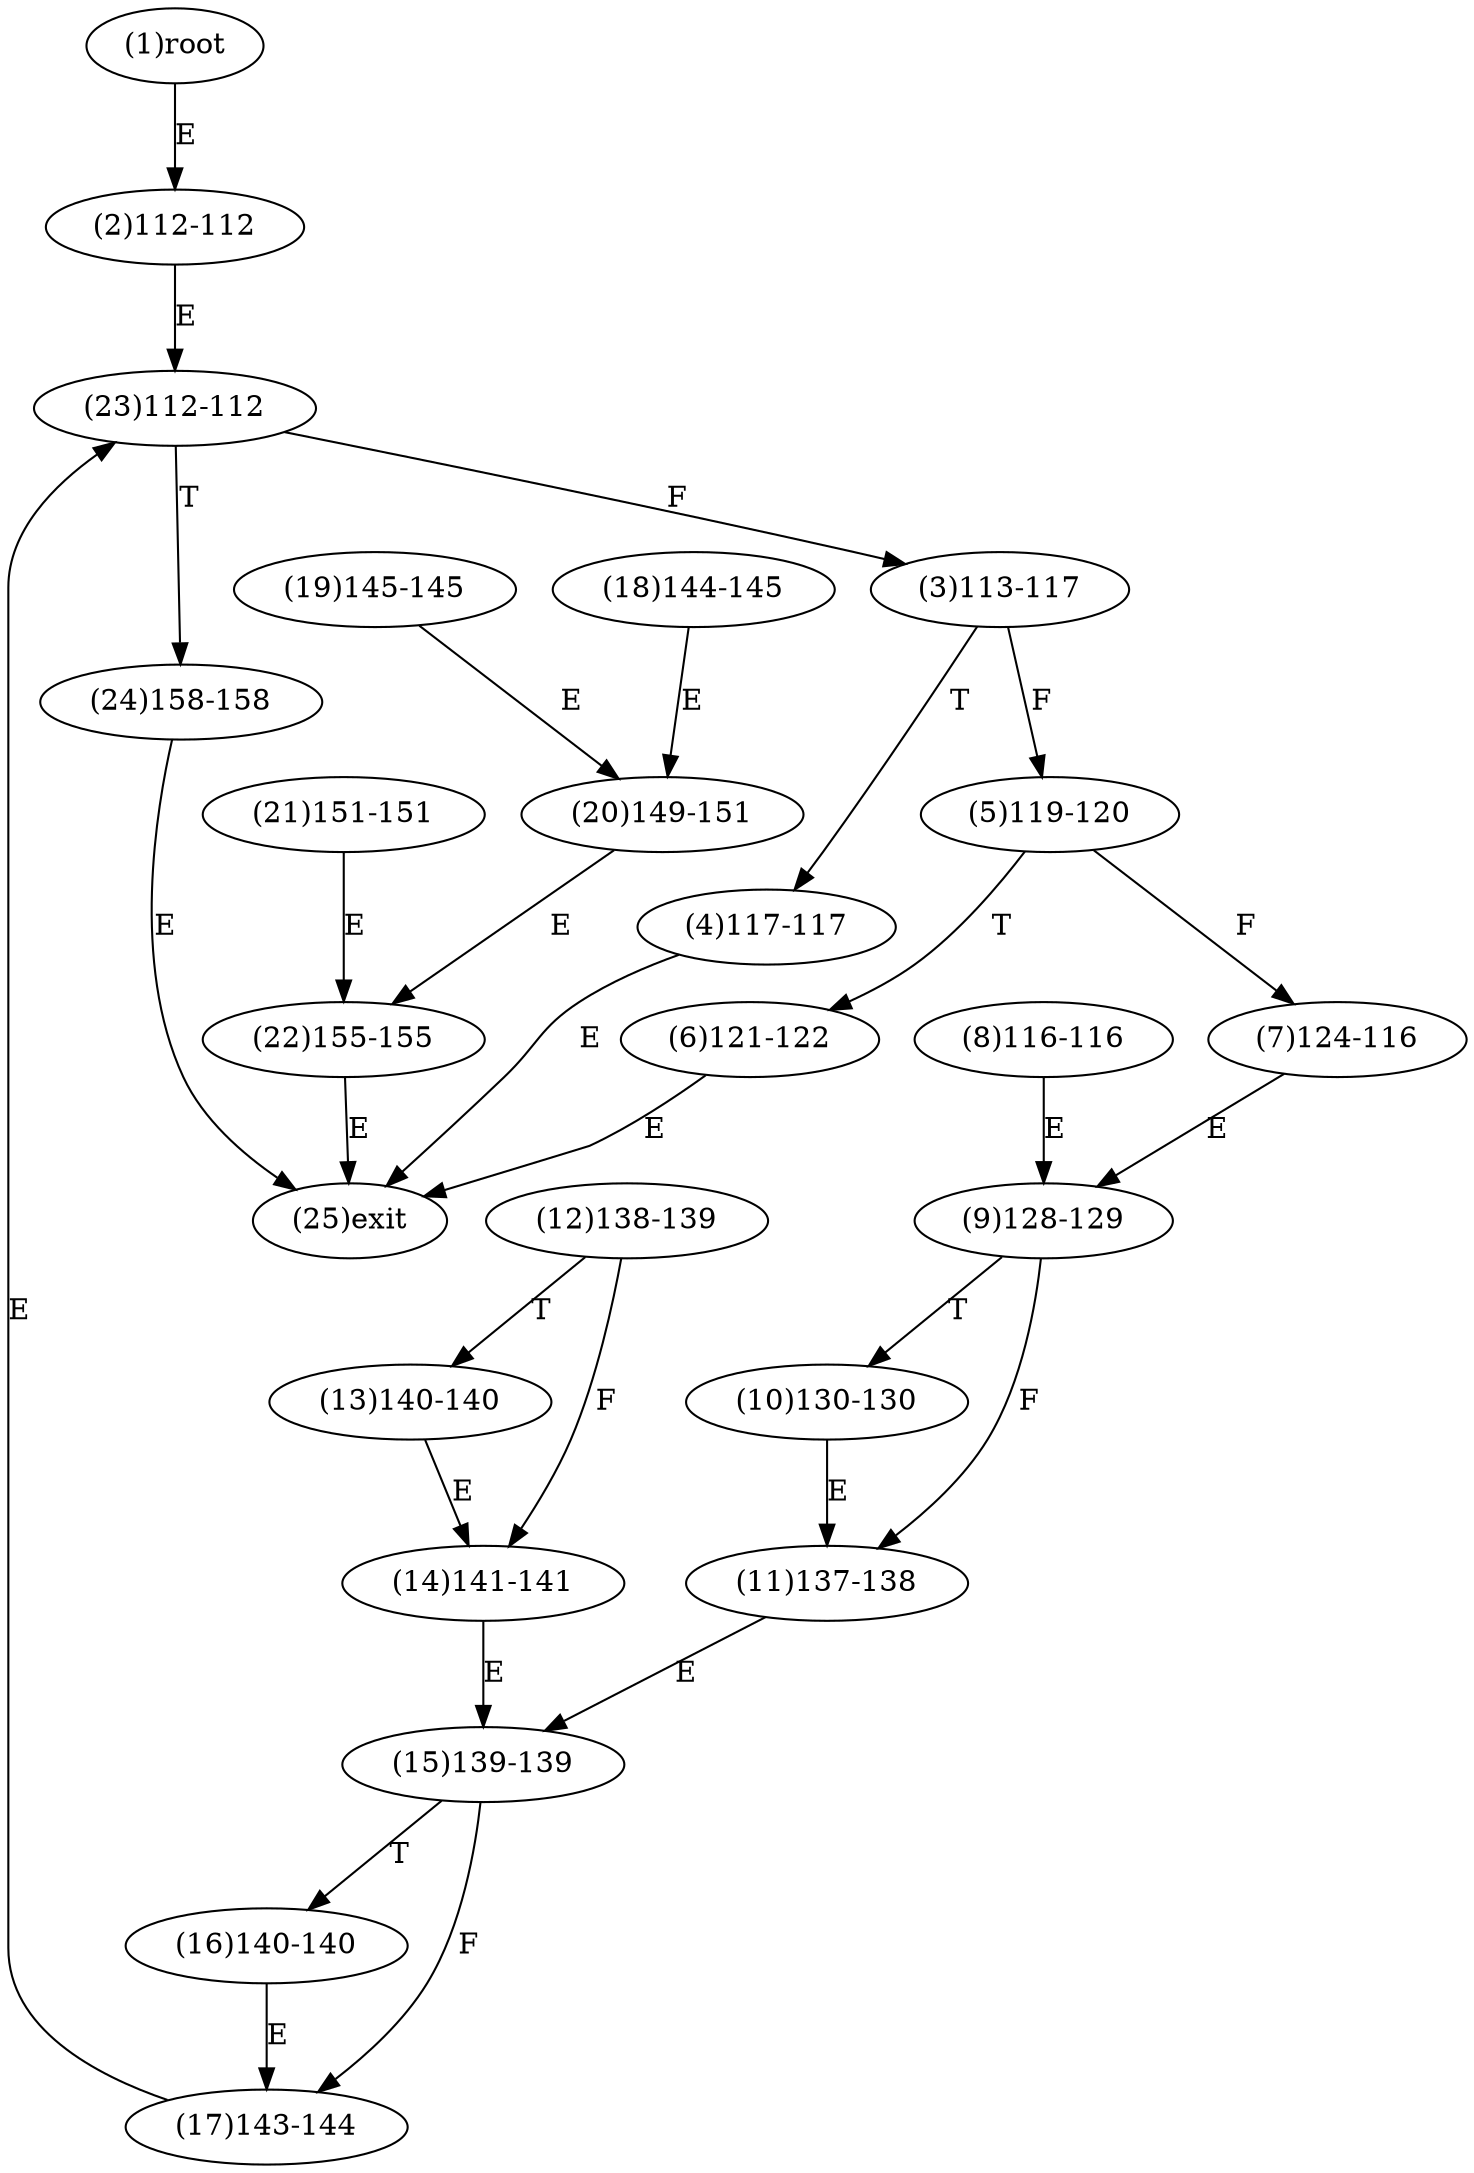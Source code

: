 digraph "" { 
1[ label="(1)root"];
2[ label="(2)112-112"];
3[ label="(3)113-117"];
4[ label="(4)117-117"];
5[ label="(5)119-120"];
6[ label="(6)121-122"];
7[ label="(7)124-116"];
8[ label="(8)116-116"];
9[ label="(9)128-129"];
10[ label="(10)130-130"];
11[ label="(11)137-138"];
12[ label="(12)138-139"];
13[ label="(13)140-140"];
14[ label="(14)141-141"];
15[ label="(15)139-139"];
17[ label="(17)143-144"];
16[ label="(16)140-140"];
19[ label="(19)145-145"];
18[ label="(18)144-145"];
21[ label="(21)151-151"];
20[ label="(20)149-151"];
23[ label="(23)112-112"];
22[ label="(22)155-155"];
25[ label="(25)exit"];
24[ label="(24)158-158"];
1->2[ label="E"];
2->23[ label="E"];
3->5[ label="F"];
3->4[ label="T"];
4->25[ label="E"];
5->7[ label="F"];
5->6[ label="T"];
6->25[ label="E"];
7->9[ label="E"];
8->9[ label="E"];
9->11[ label="F"];
9->10[ label="T"];
10->11[ label="E"];
11->15[ label="E"];
12->14[ label="F"];
12->13[ label="T"];
13->14[ label="E"];
14->15[ label="E"];
15->17[ label="F"];
15->16[ label="T"];
16->17[ label="E"];
17->23[ label="E"];
18->20[ label="E"];
19->20[ label="E"];
20->22[ label="E"];
21->22[ label="E"];
22->25[ label="E"];
23->3[ label="F"];
23->24[ label="T"];
24->25[ label="E"];
}